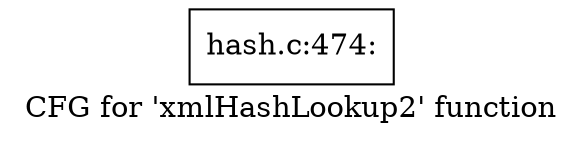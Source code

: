 digraph "CFG for 'xmlHashLookup2' function" {
	label="CFG for 'xmlHashLookup2' function";

	Node0x55c4696b7550 [shape=record,label="{hash.c:474:}"];
}
